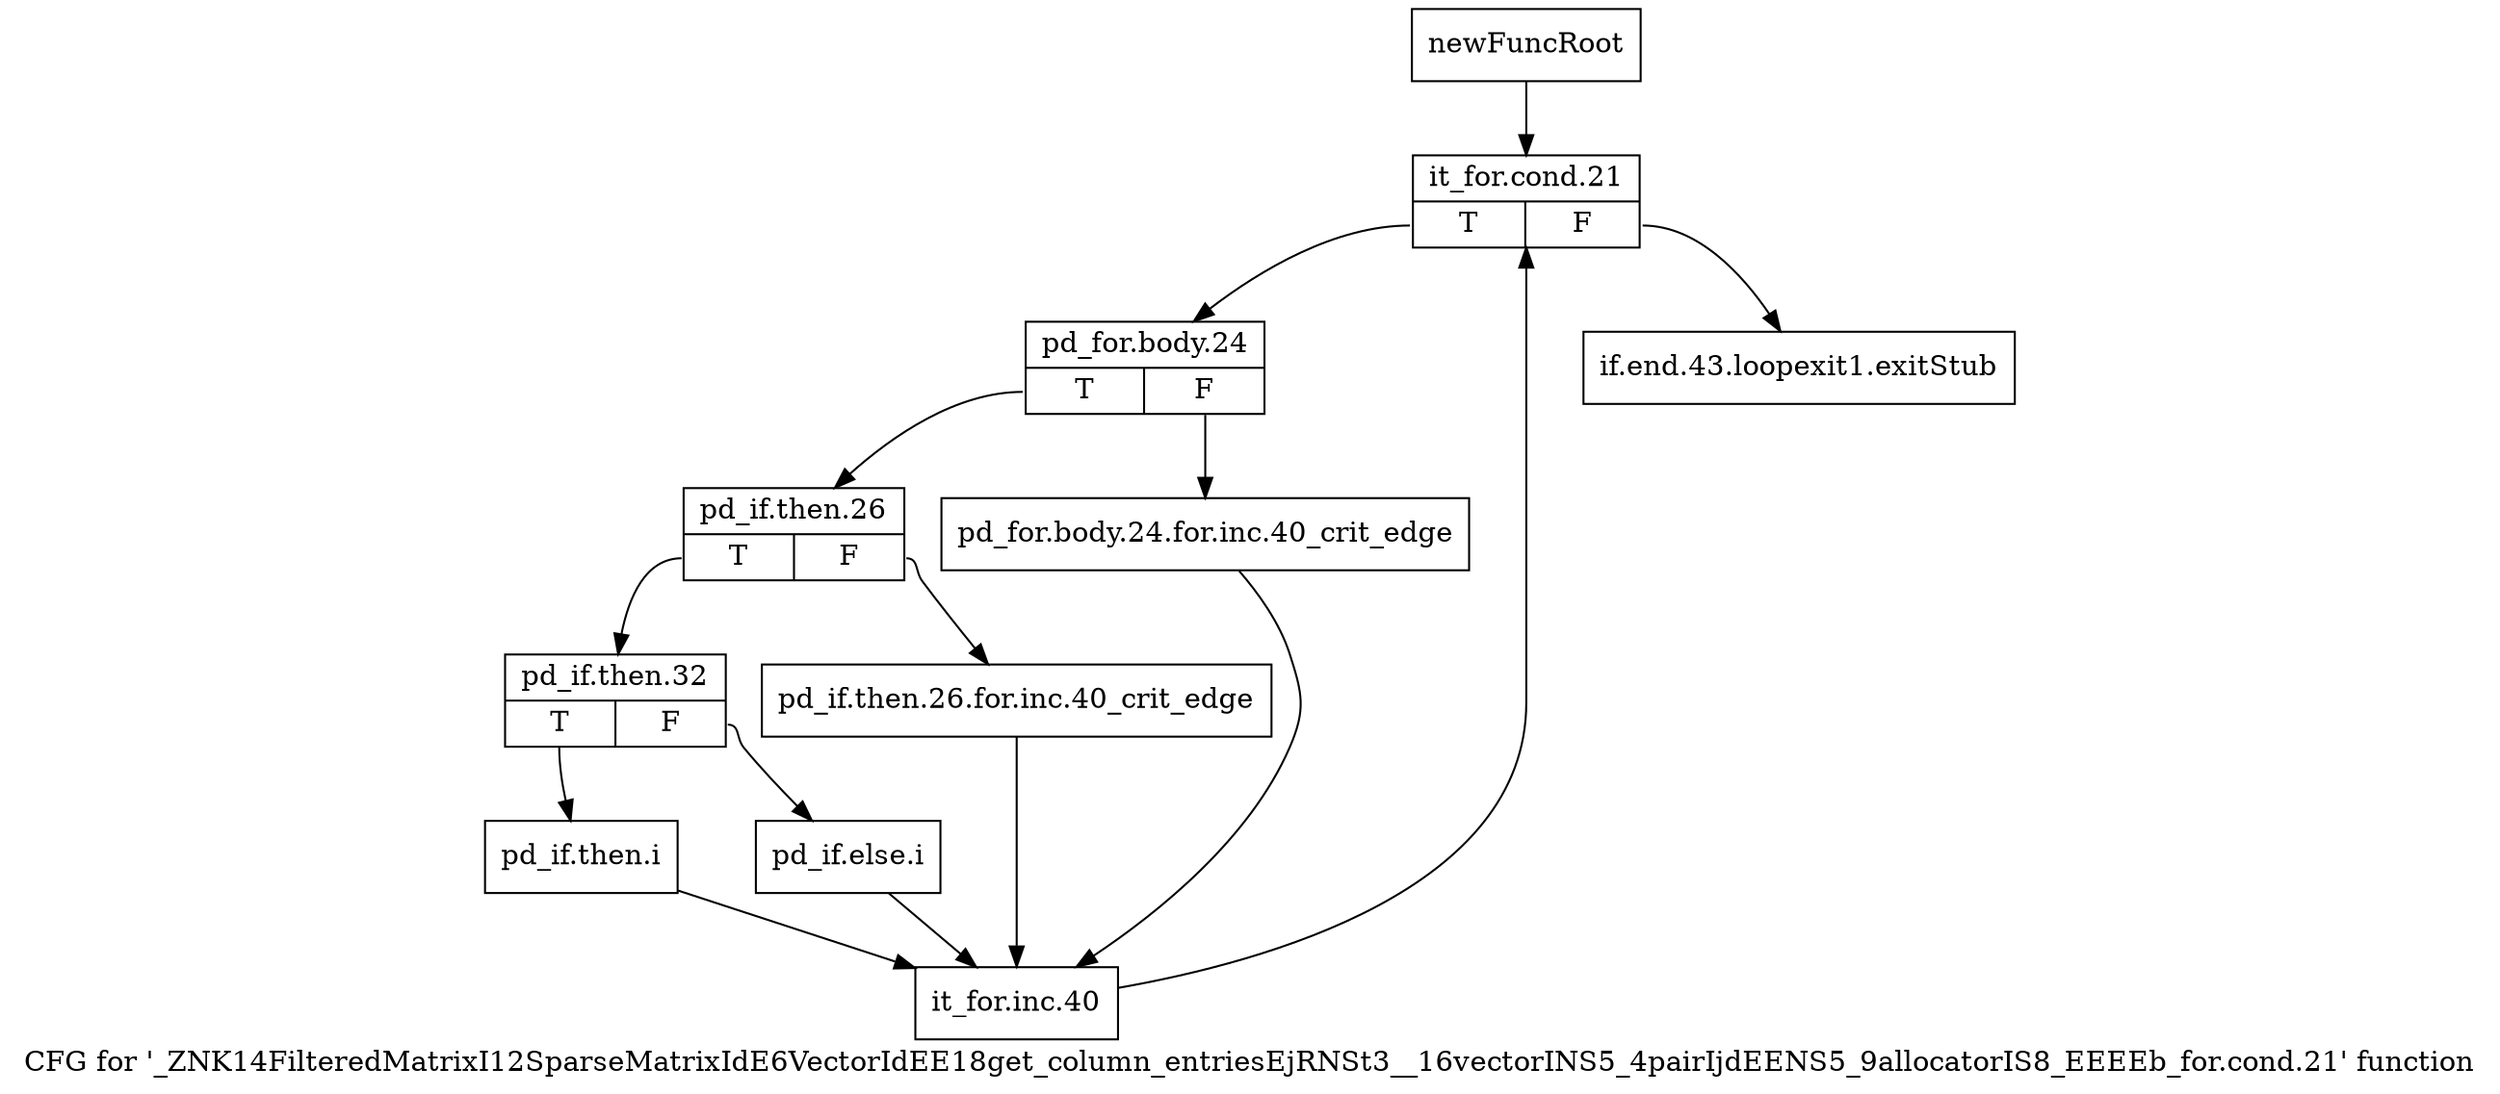 digraph "CFG for '_ZNK14FilteredMatrixI12SparseMatrixIdE6VectorIdEE18get_column_entriesEjRNSt3__16vectorINS5_4pairIjdEENS5_9allocatorIS8_EEEEb_for.cond.21' function" {
	label="CFG for '_ZNK14FilteredMatrixI12SparseMatrixIdE6VectorIdEE18get_column_entriesEjRNSt3__16vectorINS5_4pairIjdEENS5_9allocatorIS8_EEEEb_for.cond.21' function";

	Node0x923ff80 [shape=record,label="{newFuncRoot}"];
	Node0x923ff80 -> Node0x9279ef0;
	Node0x9279ea0 [shape=record,label="{if.end.43.loopexit1.exitStub}"];
	Node0x9279ef0 [shape=record,label="{it_for.cond.21|{<s0>T|<s1>F}}"];
	Node0x9279ef0:s0 -> Node0x9279f40;
	Node0x9279ef0:s1 -> Node0x9279ea0;
	Node0x9279f40 [shape=record,label="{pd_for.body.24|{<s0>T|<s1>F}}"];
	Node0x9279f40:s0 -> Node0x9279fe0;
	Node0x9279f40:s1 -> Node0x9279f90;
	Node0x9279f90 [shape=record,label="{pd_for.body.24.for.inc.40_crit_edge}"];
	Node0x9279f90 -> Node0x927a170;
	Node0x9279fe0 [shape=record,label="{pd_if.then.26|{<s0>T|<s1>F}}"];
	Node0x9279fe0:s0 -> Node0x927a080;
	Node0x9279fe0:s1 -> Node0x927a030;
	Node0x927a030 [shape=record,label="{pd_if.then.26.for.inc.40_crit_edge}"];
	Node0x927a030 -> Node0x927a170;
	Node0x927a080 [shape=record,label="{pd_if.then.32|{<s0>T|<s1>F}}"];
	Node0x927a080:s0 -> Node0x927a120;
	Node0x927a080:s1 -> Node0x927a0d0;
	Node0x927a0d0 [shape=record,label="{pd_if.else.i}"];
	Node0x927a0d0 -> Node0x927a170;
	Node0x927a120 [shape=record,label="{pd_if.then.i}"];
	Node0x927a120 -> Node0x927a170;
	Node0x927a170 [shape=record,label="{it_for.inc.40}"];
	Node0x927a170 -> Node0x9279ef0;
}
